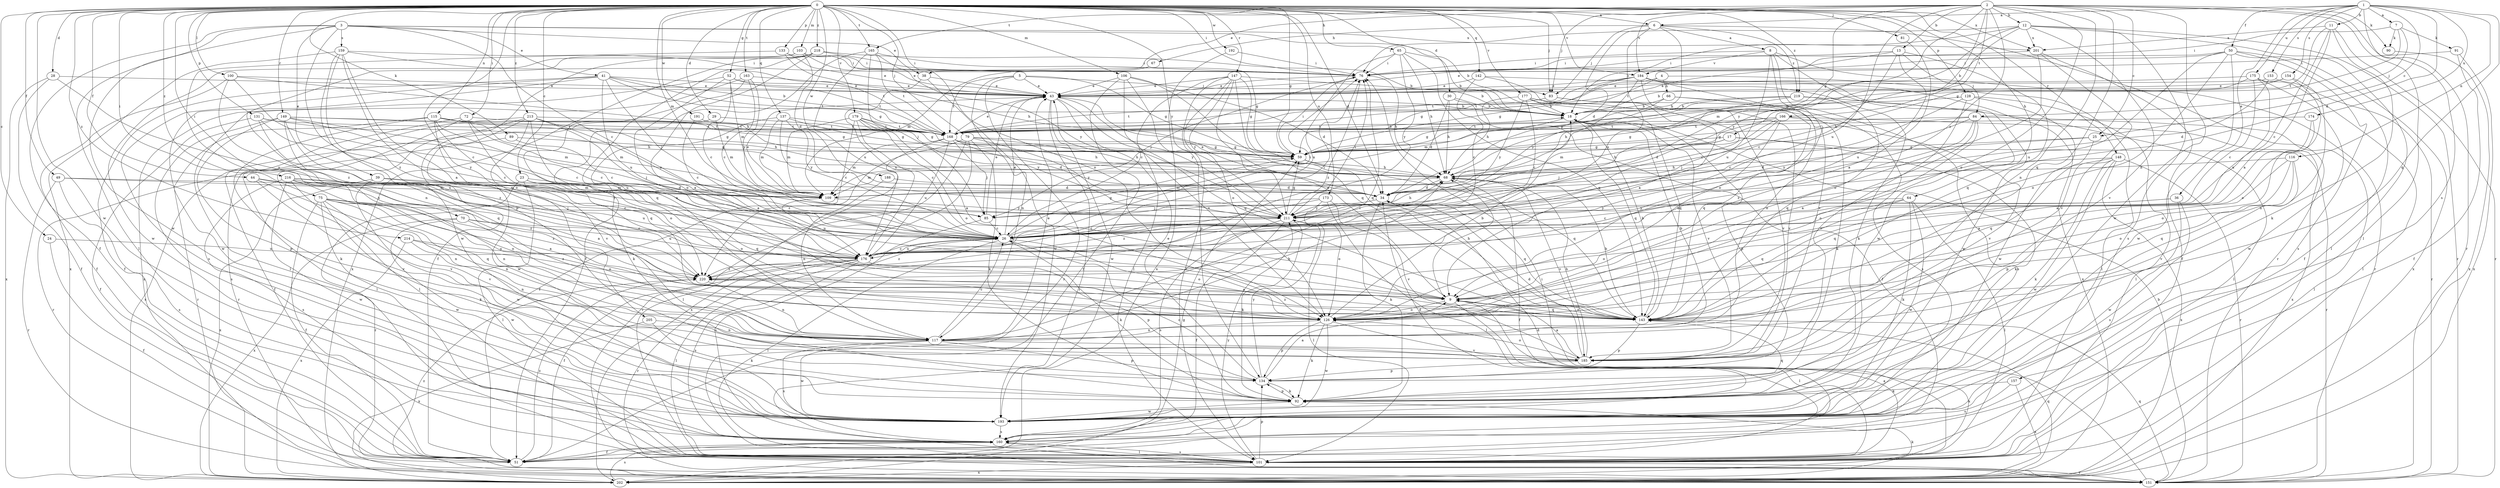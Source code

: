 strict digraph  {
0;
1;
2;
3;
4;
5;
6;
7;
8;
9;
11;
12;
13;
17;
18;
23;
24;
25;
26;
28;
29;
30;
34;
36;
38;
39;
41;
43;
44;
49;
50;
51;
52;
59;
64;
65;
66;
67;
68;
70;
72;
75;
76;
79;
81;
83;
84;
85;
89;
90;
91;
92;
100;
101;
103;
106;
109;
115;
116;
117;
126;
128;
131;
133;
134;
137;
142;
143;
147;
148;
149;
151;
153;
154;
157;
159;
160;
163;
165;
166;
168;
173;
174;
175;
176;
177;
179;
184;
185;
188;
191;
192;
193;
201;
202;
205;
211;
213;
214;
216;
218;
219;
220;
0 -> 6  [label=a];
0 -> 23  [label=c];
0 -> 24  [label=c];
0 -> 28  [label=d];
0 -> 29  [label=d];
0 -> 30  [label=d];
0 -> 34  [label=d];
0 -> 44  [label=f];
0 -> 49  [label=f];
0 -> 52  [label=g];
0 -> 59  [label=g];
0 -> 64  [label=h];
0 -> 65  [label=h];
0 -> 70  [label=i];
0 -> 72  [label=i];
0 -> 75  [label=i];
0 -> 76  [label=i];
0 -> 79  [label=j];
0 -> 81  [label=j];
0 -> 83  [label=j];
0 -> 89  [label=k];
0 -> 100  [label=l];
0 -> 103  [label=m];
0 -> 106  [label=m];
0 -> 109  [label=m];
0 -> 115  [label=n];
0 -> 126  [label=o];
0 -> 128  [label=p];
0 -> 131  [label=p];
0 -> 133  [label=p];
0 -> 137  [label=q];
0 -> 142  [label=q];
0 -> 147  [label=r];
0 -> 148  [label=r];
0 -> 149  [label=r];
0 -> 163  [label=t];
0 -> 165  [label=t];
0 -> 173  [label=u];
0 -> 177  [label=v];
0 -> 179  [label=v];
0 -> 184  [label=v];
0 -> 188  [label=w];
0 -> 191  [label=w];
0 -> 192  [label=w];
0 -> 193  [label=w];
0 -> 201  [label=x];
0 -> 205  [label=y];
0 -> 211  [label=y];
0 -> 213  [label=z];
0 -> 214  [label=z];
0 -> 216  [label=z];
0 -> 218  [label=z];
0 -> 219  [label=z];
1 -> 6  [label=a];
1 -> 7  [label=a];
1 -> 11  [label=b];
1 -> 25  [label=c];
1 -> 34  [label=d];
1 -> 36  [label=e];
1 -> 50  [label=f];
1 -> 116  [label=n];
1 -> 143  [label=q];
1 -> 153  [label=s];
1 -> 154  [label=s];
1 -> 157  [label=s];
1 -> 174  [label=u];
1 -> 175  [label=u];
2 -> 12  [label=b];
2 -> 13  [label=b];
2 -> 17  [label=b];
2 -> 25  [label=c];
2 -> 26  [label=c];
2 -> 38  [label=e];
2 -> 59  [label=g];
2 -> 83  [label=j];
2 -> 90  [label=k];
2 -> 101  [label=l];
2 -> 117  [label=n];
2 -> 126  [label=o];
2 -> 143  [label=q];
2 -> 151  [label=r];
2 -> 165  [label=t];
2 -> 166  [label=t];
2 -> 176  [label=u];
2 -> 184  [label=v];
2 -> 193  [label=w];
2 -> 211  [label=y];
3 -> 18  [label=b];
3 -> 26  [label=c];
3 -> 38  [label=e];
3 -> 39  [label=e];
3 -> 41  [label=e];
3 -> 51  [label=f];
3 -> 101  [label=l];
3 -> 134  [label=p];
3 -> 159  [label=s];
3 -> 193  [label=w];
3 -> 201  [label=x];
4 -> 59  [label=g];
4 -> 66  [label=h];
4 -> 101  [label=l];
4 -> 168  [label=t];
5 -> 43  [label=e];
5 -> 59  [label=g];
5 -> 83  [label=j];
5 -> 117  [label=n];
5 -> 151  [label=r];
5 -> 168  [label=t];
6 -> 8  [label=a];
6 -> 34  [label=d];
6 -> 67  [label=h];
6 -> 68  [label=h];
6 -> 83  [label=j];
6 -> 151  [label=r];
6 -> 176  [label=u];
6 -> 219  [label=z];
7 -> 59  [label=g];
7 -> 76  [label=i];
7 -> 84  [label=j];
7 -> 90  [label=k];
7 -> 91  [label=k];
8 -> 76  [label=i];
8 -> 126  [label=o];
8 -> 151  [label=r];
8 -> 176  [label=u];
8 -> 184  [label=v];
8 -> 185  [label=v];
8 -> 193  [label=w];
9 -> 68  [label=h];
9 -> 101  [label=l];
9 -> 126  [label=o];
9 -> 143  [label=q];
11 -> 9  [label=a];
11 -> 26  [label=c];
11 -> 92  [label=k];
11 -> 151  [label=r];
11 -> 168  [label=t];
11 -> 201  [label=x];
12 -> 18  [label=b];
12 -> 76  [label=i];
12 -> 101  [label=l];
12 -> 109  [label=m];
12 -> 151  [label=r];
12 -> 160  [label=s];
12 -> 185  [label=v];
12 -> 201  [label=x];
12 -> 211  [label=y];
13 -> 26  [label=c];
13 -> 76  [label=i];
13 -> 84  [label=j];
13 -> 143  [label=q];
13 -> 168  [label=t];
13 -> 176  [label=u];
17 -> 59  [label=g];
17 -> 68  [label=h];
17 -> 85  [label=j];
17 -> 92  [label=k];
17 -> 151  [label=r];
18 -> 59  [label=g];
18 -> 134  [label=p];
18 -> 143  [label=q];
18 -> 168  [label=t];
18 -> 185  [label=v];
23 -> 101  [label=l];
23 -> 109  [label=m];
23 -> 126  [label=o];
23 -> 143  [label=q];
23 -> 151  [label=r];
24 -> 51  [label=f];
24 -> 176  [label=u];
25 -> 34  [label=d];
25 -> 59  [label=g];
25 -> 143  [label=q];
26 -> 43  [label=e];
26 -> 59  [label=g];
26 -> 76  [label=i];
26 -> 92  [label=k];
26 -> 101  [label=l];
26 -> 126  [label=o];
26 -> 176  [label=u];
26 -> 220  [label=z];
28 -> 43  [label=e];
28 -> 51  [label=f];
28 -> 176  [label=u];
28 -> 202  [label=x];
29 -> 109  [label=m];
29 -> 168  [label=t];
29 -> 202  [label=x];
30 -> 18  [label=b];
30 -> 34  [label=d];
30 -> 51  [label=f];
30 -> 68  [label=h];
34 -> 43  [label=e];
34 -> 92  [label=k];
34 -> 143  [label=q];
34 -> 211  [label=y];
36 -> 26  [label=c];
36 -> 160  [label=s];
36 -> 193  [label=w];
36 -> 211  [label=y];
38 -> 43  [label=e];
38 -> 176  [label=u];
38 -> 193  [label=w];
39 -> 34  [label=d];
39 -> 176  [label=u];
39 -> 193  [label=w];
39 -> 202  [label=x];
41 -> 18  [label=b];
41 -> 43  [label=e];
41 -> 51  [label=f];
41 -> 59  [label=g];
41 -> 85  [label=j];
41 -> 160  [label=s];
41 -> 168  [label=t];
41 -> 176  [label=u];
41 -> 193  [label=w];
43 -> 18  [label=b];
43 -> 126  [label=o];
43 -> 143  [label=q];
43 -> 151  [label=r];
43 -> 193  [label=w];
43 -> 211  [label=y];
44 -> 109  [label=m];
44 -> 117  [label=n];
44 -> 185  [label=v];
44 -> 220  [label=z];
49 -> 34  [label=d];
49 -> 109  [label=m];
49 -> 151  [label=r];
49 -> 160  [label=s];
50 -> 43  [label=e];
50 -> 51  [label=f];
50 -> 76  [label=i];
50 -> 126  [label=o];
50 -> 160  [label=s];
50 -> 176  [label=u];
50 -> 193  [label=w];
50 -> 202  [label=x];
51 -> 220  [label=z];
52 -> 9  [label=a];
52 -> 26  [label=c];
52 -> 43  [label=e];
52 -> 109  [label=m];
52 -> 168  [label=t];
52 -> 202  [label=x];
59 -> 68  [label=h];
59 -> 76  [label=i];
59 -> 109  [label=m];
59 -> 143  [label=q];
64 -> 92  [label=k];
64 -> 101  [label=l];
64 -> 126  [label=o];
64 -> 143  [label=q];
64 -> 193  [label=w];
64 -> 211  [label=y];
65 -> 18  [label=b];
65 -> 68  [label=h];
65 -> 76  [label=i];
65 -> 143  [label=q];
65 -> 176  [label=u];
65 -> 211  [label=y];
66 -> 18  [label=b];
66 -> 109  [label=m];
66 -> 143  [label=q];
66 -> 160  [label=s];
67 -> 109  [label=m];
68 -> 34  [label=d];
68 -> 51  [label=f];
68 -> 109  [label=m];
68 -> 185  [label=v];
70 -> 26  [label=c];
70 -> 126  [label=o];
70 -> 176  [label=u];
70 -> 193  [label=w];
70 -> 202  [label=x];
72 -> 26  [label=c];
72 -> 51  [label=f];
72 -> 101  [label=l];
72 -> 126  [label=o];
72 -> 168  [label=t];
75 -> 9  [label=a];
75 -> 51  [label=f];
75 -> 85  [label=j];
75 -> 92  [label=k];
75 -> 117  [label=n];
75 -> 143  [label=q];
75 -> 185  [label=v];
75 -> 193  [label=w];
75 -> 220  [label=z];
76 -> 43  [label=e];
76 -> 68  [label=h];
76 -> 85  [label=j];
76 -> 220  [label=z];
79 -> 59  [label=g];
79 -> 68  [label=h];
79 -> 92  [label=k];
79 -> 151  [label=r];
79 -> 202  [label=x];
79 -> 211  [label=y];
79 -> 220  [label=z];
81 -> 9  [label=a];
83 -> 160  [label=s];
83 -> 168  [label=t];
83 -> 185  [label=v];
84 -> 9  [label=a];
84 -> 59  [label=g];
84 -> 101  [label=l];
84 -> 126  [label=o];
84 -> 168  [label=t];
84 -> 211  [label=y];
84 -> 220  [label=z];
85 -> 26  [label=c];
85 -> 43  [label=e];
85 -> 160  [label=s];
89 -> 59  [label=g];
89 -> 85  [label=j];
89 -> 151  [label=r];
90 -> 202  [label=x];
91 -> 51  [label=f];
91 -> 76  [label=i];
91 -> 202  [label=x];
92 -> 26  [label=c];
92 -> 134  [label=p];
92 -> 143  [label=q];
92 -> 193  [label=w];
100 -> 26  [label=c];
100 -> 43  [label=e];
100 -> 51  [label=f];
100 -> 68  [label=h];
100 -> 220  [label=z];
101 -> 9  [label=a];
101 -> 34  [label=d];
101 -> 134  [label=p];
101 -> 151  [label=r];
101 -> 160  [label=s];
101 -> 202  [label=x];
101 -> 211  [label=y];
103 -> 34  [label=d];
103 -> 43  [label=e];
103 -> 59  [label=g];
103 -> 76  [label=i];
103 -> 117  [label=n];
103 -> 193  [label=w];
106 -> 34  [label=d];
106 -> 43  [label=e];
106 -> 51  [label=f];
106 -> 101  [label=l];
106 -> 134  [label=p];
106 -> 143  [label=q];
109 -> 43  [label=e];
109 -> 176  [label=u];
109 -> 211  [label=y];
115 -> 26  [label=c];
115 -> 59  [label=g];
115 -> 68  [label=h];
115 -> 92  [label=k];
115 -> 109  [label=m];
115 -> 143  [label=q];
115 -> 151  [label=r];
115 -> 168  [label=t];
115 -> 220  [label=z];
116 -> 9  [label=a];
116 -> 68  [label=h];
116 -> 126  [label=o];
116 -> 143  [label=q];
116 -> 185  [label=v];
117 -> 18  [label=b];
117 -> 26  [label=c];
117 -> 43  [label=e];
117 -> 68  [label=h];
117 -> 76  [label=i];
117 -> 134  [label=p];
117 -> 160  [label=s];
117 -> 185  [label=v];
117 -> 193  [label=w];
126 -> 18  [label=b];
126 -> 92  [label=k];
126 -> 117  [label=n];
126 -> 134  [label=p];
126 -> 193  [label=w];
126 -> 202  [label=x];
128 -> 18  [label=b];
128 -> 26  [label=c];
128 -> 101  [label=l];
128 -> 185  [label=v];
128 -> 193  [label=w];
131 -> 26  [label=c];
131 -> 51  [label=f];
131 -> 68  [label=h];
131 -> 168  [label=t];
131 -> 176  [label=u];
133 -> 43  [label=e];
133 -> 68  [label=h];
133 -> 76  [label=i];
133 -> 117  [label=n];
134 -> 9  [label=a];
134 -> 43  [label=e];
134 -> 92  [label=k];
134 -> 211  [label=y];
137 -> 26  [label=c];
137 -> 59  [label=g];
137 -> 92  [label=k];
137 -> 109  [label=m];
137 -> 168  [label=t];
137 -> 211  [label=y];
142 -> 9  [label=a];
142 -> 26  [label=c];
142 -> 43  [label=e];
142 -> 202  [label=x];
143 -> 9  [label=a];
143 -> 18  [label=b];
143 -> 68  [label=h];
143 -> 134  [label=p];
143 -> 220  [label=z];
147 -> 9  [label=a];
147 -> 18  [label=b];
147 -> 26  [label=c];
147 -> 43  [label=e];
147 -> 59  [label=g];
147 -> 101  [label=l];
147 -> 126  [label=o];
147 -> 143  [label=q];
147 -> 211  [label=y];
148 -> 68  [label=h];
148 -> 92  [label=k];
148 -> 134  [label=p];
148 -> 143  [label=q];
148 -> 151  [label=r];
148 -> 193  [label=w];
148 -> 202  [label=x];
149 -> 26  [label=c];
149 -> 59  [label=g];
149 -> 109  [label=m];
149 -> 134  [label=p];
149 -> 143  [label=q];
149 -> 160  [label=s];
149 -> 168  [label=t];
149 -> 220  [label=z];
151 -> 18  [label=b];
151 -> 76  [label=i];
151 -> 143  [label=q];
151 -> 220  [label=z];
153 -> 34  [label=d];
153 -> 43  [label=e];
153 -> 151  [label=r];
154 -> 18  [label=b];
154 -> 43  [label=e];
154 -> 117  [label=n];
154 -> 126  [label=o];
157 -> 92  [label=k];
157 -> 160  [label=s];
157 -> 202  [label=x];
159 -> 9  [label=a];
159 -> 76  [label=i];
159 -> 126  [label=o];
159 -> 168  [label=t];
159 -> 193  [label=w];
159 -> 202  [label=x];
159 -> 220  [label=z];
160 -> 51  [label=f];
160 -> 101  [label=l];
163 -> 26  [label=c];
163 -> 43  [label=e];
163 -> 101  [label=l];
163 -> 143  [label=q];
163 -> 211  [label=y];
165 -> 51  [label=f];
165 -> 76  [label=i];
165 -> 85  [label=j];
165 -> 168  [label=t];
165 -> 176  [label=u];
165 -> 211  [label=y];
166 -> 9  [label=a];
166 -> 34  [label=d];
166 -> 59  [label=g];
166 -> 85  [label=j];
166 -> 109  [label=m];
166 -> 168  [label=t];
166 -> 185  [label=v];
166 -> 202  [label=x];
168 -> 18  [label=b];
168 -> 34  [label=d];
168 -> 43  [label=e];
168 -> 59  [label=g];
168 -> 68  [label=h];
168 -> 85  [label=j];
168 -> 101  [label=l];
168 -> 109  [label=m];
168 -> 176  [label=u];
173 -> 85  [label=j];
173 -> 101  [label=l];
173 -> 126  [label=o];
173 -> 185  [label=v];
173 -> 220  [label=z];
174 -> 9  [label=a];
174 -> 126  [label=o];
174 -> 168  [label=t];
175 -> 26  [label=c];
175 -> 43  [label=e];
175 -> 68  [label=h];
175 -> 101  [label=l];
175 -> 176  [label=u];
175 -> 193  [label=w];
176 -> 26  [label=c];
176 -> 51  [label=f];
176 -> 76  [label=i];
176 -> 101  [label=l];
176 -> 134  [label=p];
176 -> 151  [label=r];
176 -> 160  [label=s];
176 -> 220  [label=z];
177 -> 18  [label=b];
177 -> 26  [label=c];
177 -> 68  [label=h];
177 -> 92  [label=k];
177 -> 143  [label=q];
177 -> 185  [label=v];
177 -> 211  [label=y];
179 -> 9  [label=a];
179 -> 26  [label=c];
179 -> 51  [label=f];
179 -> 59  [label=g];
179 -> 109  [label=m];
179 -> 126  [label=o];
179 -> 168  [label=t];
179 -> 211  [label=y];
184 -> 26  [label=c];
184 -> 43  [label=e];
184 -> 59  [label=g];
184 -> 92  [label=k];
184 -> 117  [label=n];
184 -> 168  [label=t];
184 -> 193  [label=w];
184 -> 211  [label=y];
185 -> 9  [label=a];
185 -> 34  [label=d];
185 -> 68  [label=h];
185 -> 126  [label=o];
185 -> 134  [label=p];
188 -> 34  [label=d];
188 -> 117  [label=n];
191 -> 26  [label=c];
191 -> 168  [label=t];
192 -> 76  [label=i];
192 -> 202  [label=x];
193 -> 34  [label=d];
193 -> 160  [label=s];
201 -> 51  [label=f];
201 -> 76  [label=i];
201 -> 126  [label=o];
201 -> 185  [label=v];
202 -> 59  [label=g];
202 -> 92  [label=k];
202 -> 143  [label=q];
202 -> 160  [label=s];
205 -> 92  [label=k];
205 -> 117  [label=n];
205 -> 202  [label=x];
211 -> 26  [label=c];
211 -> 51  [label=f];
211 -> 59  [label=g];
211 -> 68  [label=h];
211 -> 76  [label=i];
211 -> 92  [label=k];
211 -> 101  [label=l];
211 -> 160  [label=s];
213 -> 9  [label=a];
213 -> 101  [label=l];
213 -> 151  [label=r];
213 -> 168  [label=t];
213 -> 176  [label=u];
213 -> 185  [label=v];
213 -> 193  [label=w];
213 -> 211  [label=y];
214 -> 117  [label=n];
214 -> 176  [label=u];
214 -> 202  [label=x];
214 -> 220  [label=z];
216 -> 9  [label=a];
216 -> 26  [label=c];
216 -> 109  [label=m];
216 -> 117  [label=n];
216 -> 126  [label=o];
216 -> 160  [label=s];
216 -> 185  [label=v];
216 -> 193  [label=w];
218 -> 18  [label=b];
218 -> 51  [label=f];
218 -> 76  [label=i];
218 -> 117  [label=n];
218 -> 126  [label=o];
218 -> 202  [label=x];
219 -> 18  [label=b];
219 -> 59  [label=g];
219 -> 68  [label=h];
219 -> 101  [label=l];
219 -> 143  [label=q];
220 -> 9  [label=a];
220 -> 117  [label=n];
}
